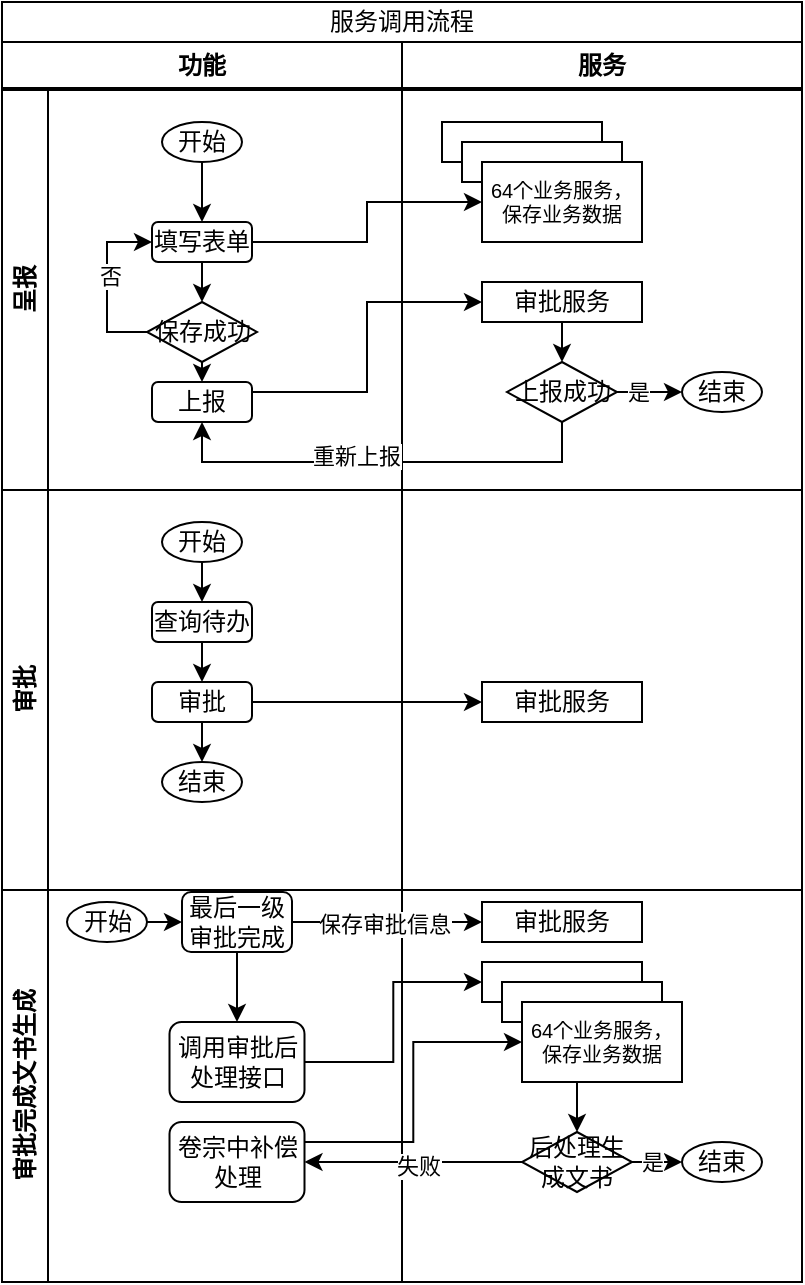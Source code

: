 <mxfile version="21.7.5" type="github">
  <diagram name="第 1 页" id="nyQxbL8O3MuU9sCU6VgJ">
    <mxGraphModel dx="2389" dy="862" grid="1" gridSize="10" guides="1" tooltips="1" connect="1" arrows="1" fold="1" page="1" pageScale="1" pageWidth="827" pageHeight="1169" math="0" shadow="0">
      <root>
        <mxCell id="0" />
        <mxCell id="1" parent="0" />
        <mxCell id="A_Dby5q7uh1Tls5CIrSd-2" value="" style="group;movable=0;resizable=0;rotatable=0;deletable=0;editable=0;locked=1;connectable=0;" parent="1" vertex="1" connectable="0">
          <mxGeometry x="-480" y="420" width="400" height="620" as="geometry" />
        </mxCell>
        <mxCell id="A_Dby5q7uh1Tls5CIrSd-76" value="" style="group;movable=0;resizable=0;rotatable=0;deletable=0;editable=0;locked=1;connectable=0;" parent="A_Dby5q7uh1Tls5CIrSd-2" vertex="1" connectable="0">
          <mxGeometry width="400" height="620" as="geometry" />
        </mxCell>
        <mxCell id="3oQqdV5vQzyjavXCUwHd-26" value="功能" style="swimlane;whiteSpace=wrap;html=1;movable=0;resizable=0;rotatable=0;deletable=0;editable=0;locked=1;connectable=0;" parent="A_Dby5q7uh1Tls5CIrSd-76" vertex="1">
          <mxGeometry width="200" height="620" as="geometry" />
        </mxCell>
        <mxCell id="3oQqdV5vQzyjavXCUwHd-27" value="呈报" style="swimlane;horizontal=0;whiteSpace=wrap;html=1;movable=0;resizable=0;rotatable=0;deletable=0;editable=0;locked=1;connectable=0;" parent="3oQqdV5vQzyjavXCUwHd-26" vertex="1">
          <mxGeometry y="24" width="400" height="200" as="geometry" />
        </mxCell>
        <mxCell id="3oQqdV5vQzyjavXCUwHd-28" value="审批" style="swimlane;horizontal=0;whiteSpace=wrap;html=1;movable=0;resizable=0;rotatable=0;deletable=0;editable=0;locked=1;connectable=0;" parent="3oQqdV5vQzyjavXCUwHd-26" vertex="1">
          <mxGeometry y="224" width="400" height="200" as="geometry" />
        </mxCell>
        <mxCell id="3oQqdV5vQzyjavXCUwHd-29" value="审批完成文书生成" style="swimlane;horizontal=0;whiteSpace=wrap;html=1;movable=0;resizable=0;rotatable=0;deletable=0;editable=0;locked=1;connectable=0;" parent="3oQqdV5vQzyjavXCUwHd-26" vertex="1">
          <mxGeometry y="424" width="200" height="196" as="geometry" />
        </mxCell>
        <mxCell id="3oQqdV5vQzyjavXCUwHd-34" value="服务" style="swimlane;whiteSpace=wrap;html=1;movable=0;resizable=0;rotatable=0;deletable=0;editable=0;locked=1;connectable=0;" parent="A_Dby5q7uh1Tls5CIrSd-76" vertex="1">
          <mxGeometry x="200" width="200" height="620" as="geometry" />
        </mxCell>
        <mxCell id="A_Dby5q7uh1Tls5CIrSd-4" value="服务调用流程" style="rounded=0;whiteSpace=wrap;html=1;movable=0;resizable=0;rotatable=0;deletable=0;editable=0;locked=1;connectable=0;" parent="1" vertex="1">
          <mxGeometry x="-480" y="400" width="400" height="20" as="geometry" />
        </mxCell>
        <mxCell id="A_Dby5q7uh1Tls5CIrSd-12" style="edgeStyle=orthogonalEdgeStyle;rounded=0;orthogonalLoop=1;jettySize=auto;html=1;exitX=1;exitY=0.5;exitDx=0;exitDy=0;entryX=0;entryY=0.5;entryDx=0;entryDy=0;movable=0;resizable=0;rotatable=0;deletable=0;editable=0;locked=1;connectable=0;" parent="1" source="A_Dby5q7uh1Tls5CIrSd-6" target="A_Dby5q7uh1Tls5CIrSd-10" edge="1">
          <mxGeometry relative="1" as="geometry" />
        </mxCell>
        <mxCell id="A_Dby5q7uh1Tls5CIrSd-22" style="edgeStyle=orthogonalEdgeStyle;rounded=0;orthogonalLoop=1;jettySize=auto;html=1;exitX=0.5;exitY=1;exitDx=0;exitDy=0;entryX=0.5;entryY=0;entryDx=0;entryDy=0;movable=0;resizable=0;rotatable=0;deletable=0;editable=0;locked=1;connectable=0;" parent="1" source="A_Dby5q7uh1Tls5CIrSd-6" target="A_Dby5q7uh1Tls5CIrSd-14" edge="1">
          <mxGeometry relative="1" as="geometry" />
        </mxCell>
        <mxCell id="A_Dby5q7uh1Tls5CIrSd-6" value="填写表单" style="rounded=1;whiteSpace=wrap;html=1;movable=0;resizable=0;rotatable=0;deletable=0;editable=0;locked=1;connectable=0;" parent="1" vertex="1">
          <mxGeometry x="-405" y="510" width="50" height="20" as="geometry" />
        </mxCell>
        <mxCell id="A_Dby5q7uh1Tls5CIrSd-11" style="edgeStyle=orthogonalEdgeStyle;rounded=0;orthogonalLoop=1;jettySize=auto;html=1;exitX=0.5;exitY=1;exitDx=0;exitDy=0;entryX=0.5;entryY=0;entryDx=0;entryDy=0;movable=0;resizable=0;rotatable=0;deletable=0;editable=0;locked=1;connectable=0;" parent="1" source="A_Dby5q7uh1Tls5CIrSd-7" target="A_Dby5q7uh1Tls5CIrSd-6" edge="1">
          <mxGeometry relative="1" as="geometry" />
        </mxCell>
        <mxCell id="A_Dby5q7uh1Tls5CIrSd-7" value="开始" style="ellipse;whiteSpace=wrap;html=1;movable=0;resizable=0;rotatable=0;deletable=0;editable=0;locked=1;connectable=0;" parent="1" vertex="1">
          <mxGeometry x="-400" y="460" width="40" height="20" as="geometry" />
        </mxCell>
        <mxCell id="A_Dby5q7uh1Tls5CIrSd-15" style="edgeStyle=orthogonalEdgeStyle;rounded=0;orthogonalLoop=1;jettySize=auto;html=1;exitX=0;exitY=0.5;exitDx=0;exitDy=0;entryX=0;entryY=0.5;entryDx=0;entryDy=0;movable=0;resizable=0;rotatable=0;deletable=0;editable=0;locked=1;connectable=0;" parent="1" source="A_Dby5q7uh1Tls5CIrSd-14" target="A_Dby5q7uh1Tls5CIrSd-6" edge="1">
          <mxGeometry relative="1" as="geometry" />
        </mxCell>
        <mxCell id="A_Dby5q7uh1Tls5CIrSd-16" value="否" style="edgeLabel;html=1;align=center;verticalAlign=middle;resizable=0;points=[];movable=0;rotatable=0;deletable=0;editable=0;locked=1;connectable=0;" parent="A_Dby5q7uh1Tls5CIrSd-15" vertex="1" connectable="0">
          <mxGeometry x="0.106" y="-1" relative="1" as="geometry">
            <mxPoint as="offset" />
          </mxGeometry>
        </mxCell>
        <mxCell id="A_Dby5q7uh1Tls5CIrSd-24" style="edgeStyle=orthogonalEdgeStyle;rounded=0;orthogonalLoop=1;jettySize=auto;html=1;exitX=0.5;exitY=1;exitDx=0;exitDy=0;entryX=0.5;entryY=0;entryDx=0;entryDy=0;movable=0;resizable=0;rotatable=0;deletable=0;editable=0;locked=1;connectable=0;" parent="1" source="A_Dby5q7uh1Tls5CIrSd-14" target="A_Dby5q7uh1Tls5CIrSd-23" edge="1">
          <mxGeometry relative="1" as="geometry" />
        </mxCell>
        <mxCell id="A_Dby5q7uh1Tls5CIrSd-14" value="保存成功" style="rhombus;whiteSpace=wrap;html=1;movable=0;resizable=0;rotatable=0;deletable=0;editable=0;locked=1;connectable=0;" parent="1" vertex="1">
          <mxGeometry x="-407.5" y="550" width="55" height="30" as="geometry" />
        </mxCell>
        <mxCell id="A_Dby5q7uh1Tls5CIrSd-29" style="edgeStyle=orthogonalEdgeStyle;rounded=0;orthogonalLoop=1;jettySize=auto;html=1;exitX=1;exitY=0.25;exitDx=0;exitDy=0;entryX=0;entryY=0.5;entryDx=0;entryDy=0;movable=0;resizable=0;rotatable=0;deletable=0;editable=0;locked=1;connectable=0;" parent="1" source="A_Dby5q7uh1Tls5CIrSd-23" target="A_Dby5q7uh1Tls5CIrSd-27" edge="1">
          <mxGeometry relative="1" as="geometry" />
        </mxCell>
        <mxCell id="A_Dby5q7uh1Tls5CIrSd-23" value="上报" style="rounded=1;whiteSpace=wrap;html=1;movable=0;resizable=0;rotatable=0;deletable=0;editable=0;locked=1;connectable=0;" parent="1" vertex="1">
          <mxGeometry x="-405" y="590" width="50" height="20" as="geometry" />
        </mxCell>
        <mxCell id="A_Dby5q7uh1Tls5CIrSd-31" style="edgeStyle=orthogonalEdgeStyle;rounded=0;orthogonalLoop=1;jettySize=auto;html=1;exitX=0.5;exitY=1;exitDx=0;exitDy=0;entryX=0.5;entryY=0;entryDx=0;entryDy=0;movable=0;resizable=0;rotatable=0;deletable=0;editable=0;locked=1;connectable=0;" parent="1" source="A_Dby5q7uh1Tls5CIrSd-27" target="A_Dby5q7uh1Tls5CIrSd-30" edge="1">
          <mxGeometry relative="1" as="geometry" />
        </mxCell>
        <mxCell id="A_Dby5q7uh1Tls5CIrSd-27" value="审批服务" style="rounded=0;whiteSpace=wrap;html=1;movable=0;resizable=0;rotatable=0;deletable=0;editable=0;locked=1;connectable=0;" parent="1" vertex="1">
          <mxGeometry x="-240" y="540" width="80" height="20" as="geometry" />
        </mxCell>
        <mxCell id="A_Dby5q7uh1Tls5CIrSd-34" value="" style="edgeStyle=orthogonalEdgeStyle;rounded=0;orthogonalLoop=1;jettySize=auto;html=1;movable=0;resizable=0;rotatable=0;deletable=0;editable=0;locked=1;connectable=0;" parent="1" source="A_Dby5q7uh1Tls5CIrSd-30" target="A_Dby5q7uh1Tls5CIrSd-33" edge="1">
          <mxGeometry relative="1" as="geometry" />
        </mxCell>
        <mxCell id="A_Dby5q7uh1Tls5CIrSd-35" value="是" style="edgeLabel;html=1;align=center;verticalAlign=middle;resizable=0;points=[];movable=0;rotatable=0;deletable=0;editable=0;locked=1;connectable=0;" parent="A_Dby5q7uh1Tls5CIrSd-34" vertex="1" connectable="0">
          <mxGeometry x="-0.57" relative="1" as="geometry">
            <mxPoint as="offset" />
          </mxGeometry>
        </mxCell>
        <mxCell id="A_Dby5q7uh1Tls5CIrSd-36" style="edgeStyle=orthogonalEdgeStyle;rounded=0;orthogonalLoop=1;jettySize=auto;html=1;exitX=0.5;exitY=1;exitDx=0;exitDy=0;entryX=0.5;entryY=1;entryDx=0;entryDy=0;movable=0;resizable=0;rotatable=0;deletable=0;editable=0;locked=1;connectable=0;" parent="1" source="A_Dby5q7uh1Tls5CIrSd-30" target="A_Dby5q7uh1Tls5CIrSd-23" edge="1">
          <mxGeometry relative="1" as="geometry" />
        </mxCell>
        <mxCell id="A_Dby5q7uh1Tls5CIrSd-37" value="重新上报" style="edgeLabel;html=1;align=center;verticalAlign=middle;resizable=0;points=[];movable=0;rotatable=0;deletable=0;editable=0;locked=1;connectable=0;" parent="A_Dby5q7uh1Tls5CIrSd-36" vertex="1" connectable="0">
          <mxGeometry x="0.122" y="-3" relative="1" as="geometry">
            <mxPoint as="offset" />
          </mxGeometry>
        </mxCell>
        <mxCell id="A_Dby5q7uh1Tls5CIrSd-30" value="上报成功" style="rhombus;whiteSpace=wrap;html=1;movable=0;resizable=0;rotatable=0;deletable=0;editable=0;locked=1;connectable=0;" parent="1" vertex="1">
          <mxGeometry x="-227.5" y="580" width="55" height="30" as="geometry" />
        </mxCell>
        <mxCell id="A_Dby5q7uh1Tls5CIrSd-33" value="结束" style="ellipse;whiteSpace=wrap;html=1;movable=0;resizable=0;rotatable=0;deletable=0;editable=0;locked=1;connectable=0;" parent="1" vertex="1">
          <mxGeometry x="-140" y="585" width="40" height="20" as="geometry" />
        </mxCell>
        <mxCell id="A_Dby5q7uh1Tls5CIrSd-40" style="edgeStyle=orthogonalEdgeStyle;rounded=0;orthogonalLoop=1;jettySize=auto;html=1;exitX=0.5;exitY=1;exitDx=0;exitDy=0;movable=0;resizable=0;rotatable=0;deletable=0;editable=0;locked=1;connectable=0;" parent="1" source="A_Dby5q7uh1Tls5CIrSd-38" edge="1">
          <mxGeometry relative="1" as="geometry">
            <mxPoint x="-380" y="700" as="targetPoint" />
          </mxGeometry>
        </mxCell>
        <mxCell id="A_Dby5q7uh1Tls5CIrSd-38" value="开始" style="ellipse;whiteSpace=wrap;html=1;movable=0;resizable=0;rotatable=0;deletable=0;editable=0;locked=1;connectable=0;" parent="1" vertex="1">
          <mxGeometry x="-400" y="660" width="40" height="20" as="geometry" />
        </mxCell>
        <mxCell id="A_Dby5q7uh1Tls5CIrSd-43" style="edgeStyle=orthogonalEdgeStyle;rounded=0;orthogonalLoop=1;jettySize=auto;html=1;exitX=0.5;exitY=1;exitDx=0;exitDy=0;movable=0;resizable=0;rotatable=0;deletable=0;editable=0;locked=1;connectable=0;" parent="1" source="A_Dby5q7uh1Tls5CIrSd-39" edge="1">
          <mxGeometry relative="1" as="geometry">
            <mxPoint x="-380" y="740" as="targetPoint" />
          </mxGeometry>
        </mxCell>
        <mxCell id="A_Dby5q7uh1Tls5CIrSd-39" value="查询待办" style="rounded=1;whiteSpace=wrap;html=1;movable=0;resizable=0;rotatable=0;deletable=0;editable=0;locked=1;connectable=0;" parent="1" vertex="1">
          <mxGeometry x="-405" y="700" width="50" height="20" as="geometry" />
        </mxCell>
        <mxCell id="A_Dby5q7uh1Tls5CIrSd-41" value="审批服务" style="rounded=0;whiteSpace=wrap;html=1;movable=0;resizable=0;rotatable=0;deletable=0;editable=0;locked=1;connectable=0;" parent="1" vertex="1">
          <mxGeometry x="-240" y="740" width="80" height="20" as="geometry" />
        </mxCell>
        <mxCell id="A_Dby5q7uh1Tls5CIrSd-44" style="edgeStyle=orthogonalEdgeStyle;rounded=0;orthogonalLoop=1;jettySize=auto;html=1;exitX=1;exitY=0.5;exitDx=0;exitDy=0;entryX=0;entryY=0.5;entryDx=0;entryDy=0;movable=0;resizable=0;rotatable=0;deletable=0;editable=0;locked=1;connectable=0;" parent="1" source="A_Dby5q7uh1Tls5CIrSd-42" target="A_Dby5q7uh1Tls5CIrSd-41" edge="1">
          <mxGeometry relative="1" as="geometry" />
        </mxCell>
        <mxCell id="A_Dby5q7uh1Tls5CIrSd-46" style="edgeStyle=orthogonalEdgeStyle;rounded=0;orthogonalLoop=1;jettySize=auto;html=1;exitX=0.5;exitY=1;exitDx=0;exitDy=0;movable=0;resizable=0;rotatable=0;deletable=0;editable=0;locked=1;connectable=0;" parent="1" source="A_Dby5q7uh1Tls5CIrSd-42" edge="1">
          <mxGeometry relative="1" as="geometry">
            <mxPoint x="-380" y="780" as="targetPoint" />
          </mxGeometry>
        </mxCell>
        <mxCell id="A_Dby5q7uh1Tls5CIrSd-42" value="审批" style="rounded=1;whiteSpace=wrap;html=1;movable=0;resizable=0;rotatable=0;deletable=0;editable=0;locked=1;connectable=0;" parent="1" vertex="1">
          <mxGeometry x="-405" y="740" width="50" height="20" as="geometry" />
        </mxCell>
        <mxCell id="A_Dby5q7uh1Tls5CIrSd-45" value="结束" style="ellipse;whiteSpace=wrap;html=1;movable=0;resizable=0;rotatable=0;deletable=0;editable=0;locked=1;connectable=0;" parent="1" vertex="1">
          <mxGeometry x="-400" y="780" width="40" height="20" as="geometry" />
        </mxCell>
        <mxCell id="A_Dby5q7uh1Tls5CIrSd-66" style="edgeStyle=orthogonalEdgeStyle;rounded=0;orthogonalLoop=1;jettySize=auto;html=1;exitX=1;exitY=0.5;exitDx=0;exitDy=0;movable=0;resizable=0;rotatable=0;deletable=0;editable=0;locked=1;connectable=0;" parent="1" source="A_Dby5q7uh1Tls5CIrSd-47" edge="1">
          <mxGeometry relative="1" as="geometry">
            <mxPoint x="-390" y="860.143" as="targetPoint" />
          </mxGeometry>
        </mxCell>
        <mxCell id="A_Dby5q7uh1Tls5CIrSd-47" value="开始" style="ellipse;whiteSpace=wrap;html=1;movable=0;resizable=0;rotatable=0;deletable=0;editable=0;locked=1;connectable=0;" parent="1" vertex="1">
          <mxGeometry x="-447.5" y="850" width="40" height="20" as="geometry" />
        </mxCell>
        <mxCell id="A_Dby5q7uh1Tls5CIrSd-51" style="edgeStyle=orthogonalEdgeStyle;rounded=0;orthogonalLoop=1;jettySize=auto;html=1;exitX=1;exitY=0.5;exitDx=0;exitDy=0;entryX=0;entryY=0.5;entryDx=0;entryDy=0;movable=0;resizable=0;rotatable=0;deletable=0;editable=0;locked=1;connectable=0;" parent="1" source="A_Dby5q7uh1Tls5CIrSd-48" target="A_Dby5q7uh1Tls5CIrSd-50" edge="1">
          <mxGeometry relative="1" as="geometry" />
        </mxCell>
        <mxCell id="A_Dby5q7uh1Tls5CIrSd-52" value="保存审批信息" style="edgeLabel;html=1;align=center;verticalAlign=middle;resizable=0;points=[];movable=0;rotatable=0;deletable=0;editable=0;locked=1;connectable=0;" parent="A_Dby5q7uh1Tls5CIrSd-51" vertex="1" connectable="0">
          <mxGeometry x="-0.046" y="-1" relative="1" as="geometry">
            <mxPoint as="offset" />
          </mxGeometry>
        </mxCell>
        <mxCell id="A_Dby5q7uh1Tls5CIrSd-63" style="edgeStyle=orthogonalEdgeStyle;rounded=0;orthogonalLoop=1;jettySize=auto;html=1;exitX=0.5;exitY=1;exitDx=0;exitDy=0;entryX=0.5;entryY=0;entryDx=0;entryDy=0;movable=0;resizable=0;rotatable=0;deletable=0;editable=0;locked=1;connectable=0;" parent="1" source="A_Dby5q7uh1Tls5CIrSd-48" target="A_Dby5q7uh1Tls5CIrSd-62" edge="1">
          <mxGeometry relative="1" as="geometry" />
        </mxCell>
        <mxCell id="A_Dby5q7uh1Tls5CIrSd-48" value="最后一级审批完成" style="rounded=1;whiteSpace=wrap;html=1;movable=0;resizable=0;rotatable=0;deletable=0;editable=0;locked=1;connectable=0;" parent="1" vertex="1">
          <mxGeometry x="-390" y="845" width="55" height="30" as="geometry" />
        </mxCell>
        <mxCell id="A_Dby5q7uh1Tls5CIrSd-50" value="审批服务" style="rounded=0;whiteSpace=wrap;html=1;movable=0;resizable=0;rotatable=0;deletable=0;editable=0;locked=1;connectable=0;" parent="1" vertex="1">
          <mxGeometry x="-240" y="850" width="80" height="20" as="geometry" />
        </mxCell>
        <mxCell id="A_Dby5q7uh1Tls5CIrSd-53" value="" style="group;movable=0;resizable=0;rotatable=0;deletable=0;editable=0;locked=1;connectable=0;" parent="1" vertex="1" connectable="0">
          <mxGeometry x="-260" y="460" width="100" height="60" as="geometry" />
        </mxCell>
        <mxCell id="A_Dby5q7uh1Tls5CIrSd-8" value="..." style="rounded=0;whiteSpace=wrap;html=1;movable=0;resizable=0;rotatable=0;deletable=0;editable=0;locked=1;connectable=0;" parent="A_Dby5q7uh1Tls5CIrSd-53" vertex="1">
          <mxGeometry width="80" height="20" as="geometry" />
        </mxCell>
        <mxCell id="A_Dby5q7uh1Tls5CIrSd-9" value="" style="rounded=0;whiteSpace=wrap;html=1;movable=0;resizable=0;rotatable=0;deletable=0;editable=0;locked=1;connectable=0;" parent="A_Dby5q7uh1Tls5CIrSd-53" vertex="1">
          <mxGeometry x="10" y="10" width="80" height="20" as="geometry" />
        </mxCell>
        <mxCell id="A_Dby5q7uh1Tls5CIrSd-10" value="&lt;font style=&quot;font-size: 10px;&quot;&gt;64个业务服务，保存业务数据&lt;/font&gt;" style="rounded=0;whiteSpace=wrap;html=1;fontSize=8;movable=0;resizable=0;rotatable=0;deletable=0;editable=0;locked=1;connectable=0;" parent="A_Dby5q7uh1Tls5CIrSd-53" vertex="1">
          <mxGeometry x="20" y="20" width="80" height="40" as="geometry" />
        </mxCell>
        <mxCell id="A_Dby5q7uh1Tls5CIrSd-58" value="" style="group;movable=0;resizable=0;rotatable=0;deletable=0;editable=0;locked=1;connectable=0;" parent="1" vertex="1" connectable="0">
          <mxGeometry x="-240" y="880" width="100" height="60" as="geometry" />
        </mxCell>
        <mxCell id="A_Dby5q7uh1Tls5CIrSd-59" value="..." style="rounded=0;whiteSpace=wrap;html=1;movable=0;resizable=0;rotatable=0;deletable=0;editable=0;locked=1;connectable=0;" parent="A_Dby5q7uh1Tls5CIrSd-58" vertex="1">
          <mxGeometry width="80" height="20" as="geometry" />
        </mxCell>
        <mxCell id="A_Dby5q7uh1Tls5CIrSd-60" value="" style="rounded=0;whiteSpace=wrap;html=1;movable=0;resizable=0;rotatable=0;deletable=0;editable=0;locked=1;connectable=0;" parent="A_Dby5q7uh1Tls5CIrSd-58" vertex="1">
          <mxGeometry x="10" y="10" width="80" height="20" as="geometry" />
        </mxCell>
        <mxCell id="A_Dby5q7uh1Tls5CIrSd-61" value="&lt;font style=&quot;font-size: 10px;&quot;&gt;64个业务服务，保存业务数据&lt;/font&gt;" style="rounded=0;whiteSpace=wrap;html=1;fontSize=8;movable=0;resizable=0;rotatable=0;deletable=0;editable=0;locked=1;connectable=0;" parent="A_Dby5q7uh1Tls5CIrSd-58" vertex="1">
          <mxGeometry x="20" y="20" width="80" height="40" as="geometry" />
        </mxCell>
        <mxCell id="A_Dby5q7uh1Tls5CIrSd-64" style="edgeStyle=orthogonalEdgeStyle;rounded=0;orthogonalLoop=1;jettySize=auto;html=1;exitX=1;exitY=0.5;exitDx=0;exitDy=0;entryX=0;entryY=0.5;entryDx=0;entryDy=0;movable=0;resizable=0;rotatable=0;deletable=0;editable=0;locked=1;connectable=0;" parent="1" source="A_Dby5q7uh1Tls5CIrSd-62" target="A_Dby5q7uh1Tls5CIrSd-59" edge="1">
          <mxGeometry relative="1" as="geometry" />
        </mxCell>
        <mxCell id="A_Dby5q7uh1Tls5CIrSd-62" value="调用审批后处理接口" style="rounded=1;whiteSpace=wrap;html=1;movable=0;resizable=0;rotatable=0;deletable=0;editable=0;locked=1;connectable=0;" parent="1" vertex="1">
          <mxGeometry x="-396.25" y="910" width="67.5" height="40" as="geometry" />
        </mxCell>
        <mxCell id="A_Dby5q7uh1Tls5CIrSd-70" style="edgeStyle=orthogonalEdgeStyle;rounded=0;orthogonalLoop=1;jettySize=auto;html=1;exitX=1;exitY=0.5;exitDx=0;exitDy=0;entryX=0;entryY=0.5;entryDx=0;entryDy=0;movable=0;resizable=0;rotatable=0;deletable=0;editable=0;locked=1;connectable=0;" parent="1" source="A_Dby5q7uh1Tls5CIrSd-67" target="A_Dby5q7uh1Tls5CIrSd-69" edge="1">
          <mxGeometry relative="1" as="geometry" />
        </mxCell>
        <mxCell id="A_Dby5q7uh1Tls5CIrSd-71" value="是" style="edgeLabel;html=1;align=center;verticalAlign=middle;resizable=0;points=[];movable=0;rotatable=0;deletable=0;editable=0;locked=1;connectable=0;" parent="A_Dby5q7uh1Tls5CIrSd-70" vertex="1" connectable="0">
          <mxGeometry x="-0.189" relative="1" as="geometry">
            <mxPoint as="offset" />
          </mxGeometry>
        </mxCell>
        <mxCell id="A_Dby5q7uh1Tls5CIrSd-73" style="edgeStyle=orthogonalEdgeStyle;rounded=0;orthogonalLoop=1;jettySize=auto;html=1;entryX=1;entryY=0.5;entryDx=0;entryDy=0;movable=0;resizable=0;rotatable=0;deletable=0;editable=0;locked=1;connectable=0;" parent="1" source="A_Dby5q7uh1Tls5CIrSd-67" target="A_Dby5q7uh1Tls5CIrSd-72" edge="1">
          <mxGeometry relative="1" as="geometry" />
        </mxCell>
        <mxCell id="A_Dby5q7uh1Tls5CIrSd-74" value="失败" style="edgeLabel;html=1;align=center;verticalAlign=middle;resizable=0;points=[];movable=0;rotatable=0;deletable=0;editable=0;locked=1;connectable=0;" parent="A_Dby5q7uh1Tls5CIrSd-73" vertex="1" connectable="0">
          <mxGeometry x="-0.035" y="2" relative="1" as="geometry">
            <mxPoint as="offset" />
          </mxGeometry>
        </mxCell>
        <mxCell id="A_Dby5q7uh1Tls5CIrSd-67" value="后处理生成文书" style="rhombus;whiteSpace=wrap;html=1;movable=0;resizable=0;rotatable=0;deletable=0;editable=0;locked=1;connectable=0;" parent="1" vertex="1">
          <mxGeometry x="-220" y="965" width="55" height="30" as="geometry" />
        </mxCell>
        <mxCell id="A_Dby5q7uh1Tls5CIrSd-68" style="edgeStyle=orthogonalEdgeStyle;rounded=0;orthogonalLoop=1;jettySize=auto;html=1;exitX=0.5;exitY=1;exitDx=0;exitDy=0;entryX=0.5;entryY=0;entryDx=0;entryDy=0;movable=0;resizable=0;rotatable=0;deletable=0;editable=0;locked=1;connectable=0;" parent="1" source="A_Dby5q7uh1Tls5CIrSd-61" target="A_Dby5q7uh1Tls5CIrSd-67" edge="1">
          <mxGeometry relative="1" as="geometry" />
        </mxCell>
        <mxCell id="A_Dby5q7uh1Tls5CIrSd-69" value="结束" style="ellipse;whiteSpace=wrap;html=1;movable=0;resizable=0;rotatable=0;deletable=0;editable=0;locked=1;connectable=0;" parent="1" vertex="1">
          <mxGeometry x="-140" y="970" width="40" height="20" as="geometry" />
        </mxCell>
        <mxCell id="A_Dby5q7uh1Tls5CIrSd-75" style="edgeStyle=orthogonalEdgeStyle;rounded=0;orthogonalLoop=1;jettySize=auto;html=1;exitX=1;exitY=0.25;exitDx=0;exitDy=0;entryX=0;entryY=0.5;entryDx=0;entryDy=0;movable=0;resizable=0;rotatable=0;deletable=0;editable=0;locked=1;connectable=0;" parent="1" source="A_Dby5q7uh1Tls5CIrSd-72" target="A_Dby5q7uh1Tls5CIrSd-61" edge="1">
          <mxGeometry relative="1" as="geometry" />
        </mxCell>
        <mxCell id="A_Dby5q7uh1Tls5CIrSd-72" value="卷宗中补偿处理" style="rounded=1;whiteSpace=wrap;html=1;movable=0;resizable=0;rotatable=0;deletable=0;editable=0;locked=1;connectable=0;" parent="1" vertex="1">
          <mxGeometry x="-396.25" y="960" width="67.5" height="40" as="geometry" />
        </mxCell>
      </root>
    </mxGraphModel>
  </diagram>
</mxfile>

